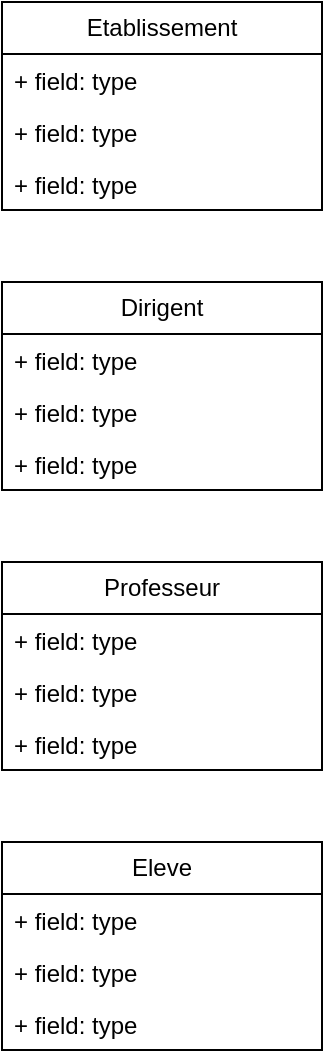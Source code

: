 <mxfile version="24.4.8" type="device">
  <diagram id="C5RBs43oDa-KdzZeNtuy" name="Page-1">
    <mxGraphModel dx="1434" dy="738" grid="1" gridSize="10" guides="1" tooltips="1" connect="1" arrows="1" fold="1" page="1" pageScale="1" pageWidth="827" pageHeight="1169" math="0" shadow="0">
      <root>
        <mxCell id="WIyWlLk6GJQsqaUBKTNV-0" />
        <mxCell id="WIyWlLk6GJQsqaUBKTNV-1" parent="WIyWlLk6GJQsqaUBKTNV-0" />
        <mxCell id="TEjNe8n5f_hmNer4590_-0" value="Etablissement" style="swimlane;fontStyle=0;childLayout=stackLayout;horizontal=1;startSize=26;fillColor=none;horizontalStack=0;resizeParent=1;resizeParentMax=0;resizeLast=0;collapsible=1;marginBottom=0;whiteSpace=wrap;html=1;" vertex="1" parent="WIyWlLk6GJQsqaUBKTNV-1">
          <mxGeometry x="320" y="240" width="160" height="104" as="geometry" />
        </mxCell>
        <mxCell id="TEjNe8n5f_hmNer4590_-1" value="+ field: type" style="text;strokeColor=none;fillColor=none;align=left;verticalAlign=top;spacingLeft=4;spacingRight=4;overflow=hidden;rotatable=0;points=[[0,0.5],[1,0.5]];portConstraint=eastwest;whiteSpace=wrap;html=1;" vertex="1" parent="TEjNe8n5f_hmNer4590_-0">
          <mxGeometry y="26" width="160" height="26" as="geometry" />
        </mxCell>
        <mxCell id="TEjNe8n5f_hmNer4590_-2" value="+ field: type" style="text;strokeColor=none;fillColor=none;align=left;verticalAlign=top;spacingLeft=4;spacingRight=4;overflow=hidden;rotatable=0;points=[[0,0.5],[1,0.5]];portConstraint=eastwest;whiteSpace=wrap;html=1;" vertex="1" parent="TEjNe8n5f_hmNer4590_-0">
          <mxGeometry y="52" width="160" height="26" as="geometry" />
        </mxCell>
        <mxCell id="TEjNe8n5f_hmNer4590_-3" value="+ field: type" style="text;strokeColor=none;fillColor=none;align=left;verticalAlign=top;spacingLeft=4;spacingRight=4;overflow=hidden;rotatable=0;points=[[0,0.5],[1,0.5]];portConstraint=eastwest;whiteSpace=wrap;html=1;" vertex="1" parent="TEjNe8n5f_hmNer4590_-0">
          <mxGeometry y="78" width="160" height="26" as="geometry" />
        </mxCell>
        <mxCell id="TEjNe8n5f_hmNer4590_-4" value="Dirigent" style="swimlane;fontStyle=0;childLayout=stackLayout;horizontal=1;startSize=26;fillColor=none;horizontalStack=0;resizeParent=1;resizeParentMax=0;resizeLast=0;collapsible=1;marginBottom=0;whiteSpace=wrap;html=1;" vertex="1" parent="WIyWlLk6GJQsqaUBKTNV-1">
          <mxGeometry x="320" y="380" width="160" height="104" as="geometry" />
        </mxCell>
        <mxCell id="TEjNe8n5f_hmNer4590_-5" value="+ field: type" style="text;strokeColor=none;fillColor=none;align=left;verticalAlign=top;spacingLeft=4;spacingRight=4;overflow=hidden;rotatable=0;points=[[0,0.5],[1,0.5]];portConstraint=eastwest;whiteSpace=wrap;html=1;" vertex="1" parent="TEjNe8n5f_hmNer4590_-4">
          <mxGeometry y="26" width="160" height="26" as="geometry" />
        </mxCell>
        <mxCell id="TEjNe8n5f_hmNer4590_-6" value="+ field: type" style="text;strokeColor=none;fillColor=none;align=left;verticalAlign=top;spacingLeft=4;spacingRight=4;overflow=hidden;rotatable=0;points=[[0,0.5],[1,0.5]];portConstraint=eastwest;whiteSpace=wrap;html=1;" vertex="1" parent="TEjNe8n5f_hmNer4590_-4">
          <mxGeometry y="52" width="160" height="26" as="geometry" />
        </mxCell>
        <mxCell id="TEjNe8n5f_hmNer4590_-7" value="+ field: type" style="text;strokeColor=none;fillColor=none;align=left;verticalAlign=top;spacingLeft=4;spacingRight=4;overflow=hidden;rotatable=0;points=[[0,0.5],[1,0.5]];portConstraint=eastwest;whiteSpace=wrap;html=1;" vertex="1" parent="TEjNe8n5f_hmNer4590_-4">
          <mxGeometry y="78" width="160" height="26" as="geometry" />
        </mxCell>
        <mxCell id="TEjNe8n5f_hmNer4590_-8" value="Professeur" style="swimlane;fontStyle=0;childLayout=stackLayout;horizontal=1;startSize=26;fillColor=none;horizontalStack=0;resizeParent=1;resizeParentMax=0;resizeLast=0;collapsible=1;marginBottom=0;whiteSpace=wrap;html=1;" vertex="1" parent="WIyWlLk6GJQsqaUBKTNV-1">
          <mxGeometry x="320" y="520" width="160" height="104" as="geometry" />
        </mxCell>
        <mxCell id="TEjNe8n5f_hmNer4590_-9" value="+ field: type" style="text;strokeColor=none;fillColor=none;align=left;verticalAlign=top;spacingLeft=4;spacingRight=4;overflow=hidden;rotatable=0;points=[[0,0.5],[1,0.5]];portConstraint=eastwest;whiteSpace=wrap;html=1;" vertex="1" parent="TEjNe8n5f_hmNer4590_-8">
          <mxGeometry y="26" width="160" height="26" as="geometry" />
        </mxCell>
        <mxCell id="TEjNe8n5f_hmNer4590_-10" value="+ field: type" style="text;strokeColor=none;fillColor=none;align=left;verticalAlign=top;spacingLeft=4;spacingRight=4;overflow=hidden;rotatable=0;points=[[0,0.5],[1,0.5]];portConstraint=eastwest;whiteSpace=wrap;html=1;" vertex="1" parent="TEjNe8n5f_hmNer4590_-8">
          <mxGeometry y="52" width="160" height="26" as="geometry" />
        </mxCell>
        <mxCell id="TEjNe8n5f_hmNer4590_-11" value="+ field: type" style="text;strokeColor=none;fillColor=none;align=left;verticalAlign=top;spacingLeft=4;spacingRight=4;overflow=hidden;rotatable=0;points=[[0,0.5],[1,0.5]];portConstraint=eastwest;whiteSpace=wrap;html=1;" vertex="1" parent="TEjNe8n5f_hmNer4590_-8">
          <mxGeometry y="78" width="160" height="26" as="geometry" />
        </mxCell>
        <mxCell id="TEjNe8n5f_hmNer4590_-12" value="Eleve" style="swimlane;fontStyle=0;childLayout=stackLayout;horizontal=1;startSize=26;fillColor=none;horizontalStack=0;resizeParent=1;resizeParentMax=0;resizeLast=0;collapsible=1;marginBottom=0;whiteSpace=wrap;html=1;" vertex="1" parent="WIyWlLk6GJQsqaUBKTNV-1">
          <mxGeometry x="320" y="660" width="160" height="104" as="geometry" />
        </mxCell>
        <mxCell id="TEjNe8n5f_hmNer4590_-13" value="+ field: type" style="text;strokeColor=none;fillColor=none;align=left;verticalAlign=top;spacingLeft=4;spacingRight=4;overflow=hidden;rotatable=0;points=[[0,0.5],[1,0.5]];portConstraint=eastwest;whiteSpace=wrap;html=1;" vertex="1" parent="TEjNe8n5f_hmNer4590_-12">
          <mxGeometry y="26" width="160" height="26" as="geometry" />
        </mxCell>
        <mxCell id="TEjNe8n5f_hmNer4590_-14" value="+ field: type" style="text;strokeColor=none;fillColor=none;align=left;verticalAlign=top;spacingLeft=4;spacingRight=4;overflow=hidden;rotatable=0;points=[[0,0.5],[1,0.5]];portConstraint=eastwest;whiteSpace=wrap;html=1;" vertex="1" parent="TEjNe8n5f_hmNer4590_-12">
          <mxGeometry y="52" width="160" height="26" as="geometry" />
        </mxCell>
        <mxCell id="TEjNe8n5f_hmNer4590_-15" value="+ field: type" style="text;strokeColor=none;fillColor=none;align=left;verticalAlign=top;spacingLeft=4;spacingRight=4;overflow=hidden;rotatable=0;points=[[0,0.5],[1,0.5]];portConstraint=eastwest;whiteSpace=wrap;html=1;" vertex="1" parent="TEjNe8n5f_hmNer4590_-12">
          <mxGeometry y="78" width="160" height="26" as="geometry" />
        </mxCell>
      </root>
    </mxGraphModel>
  </diagram>
</mxfile>
